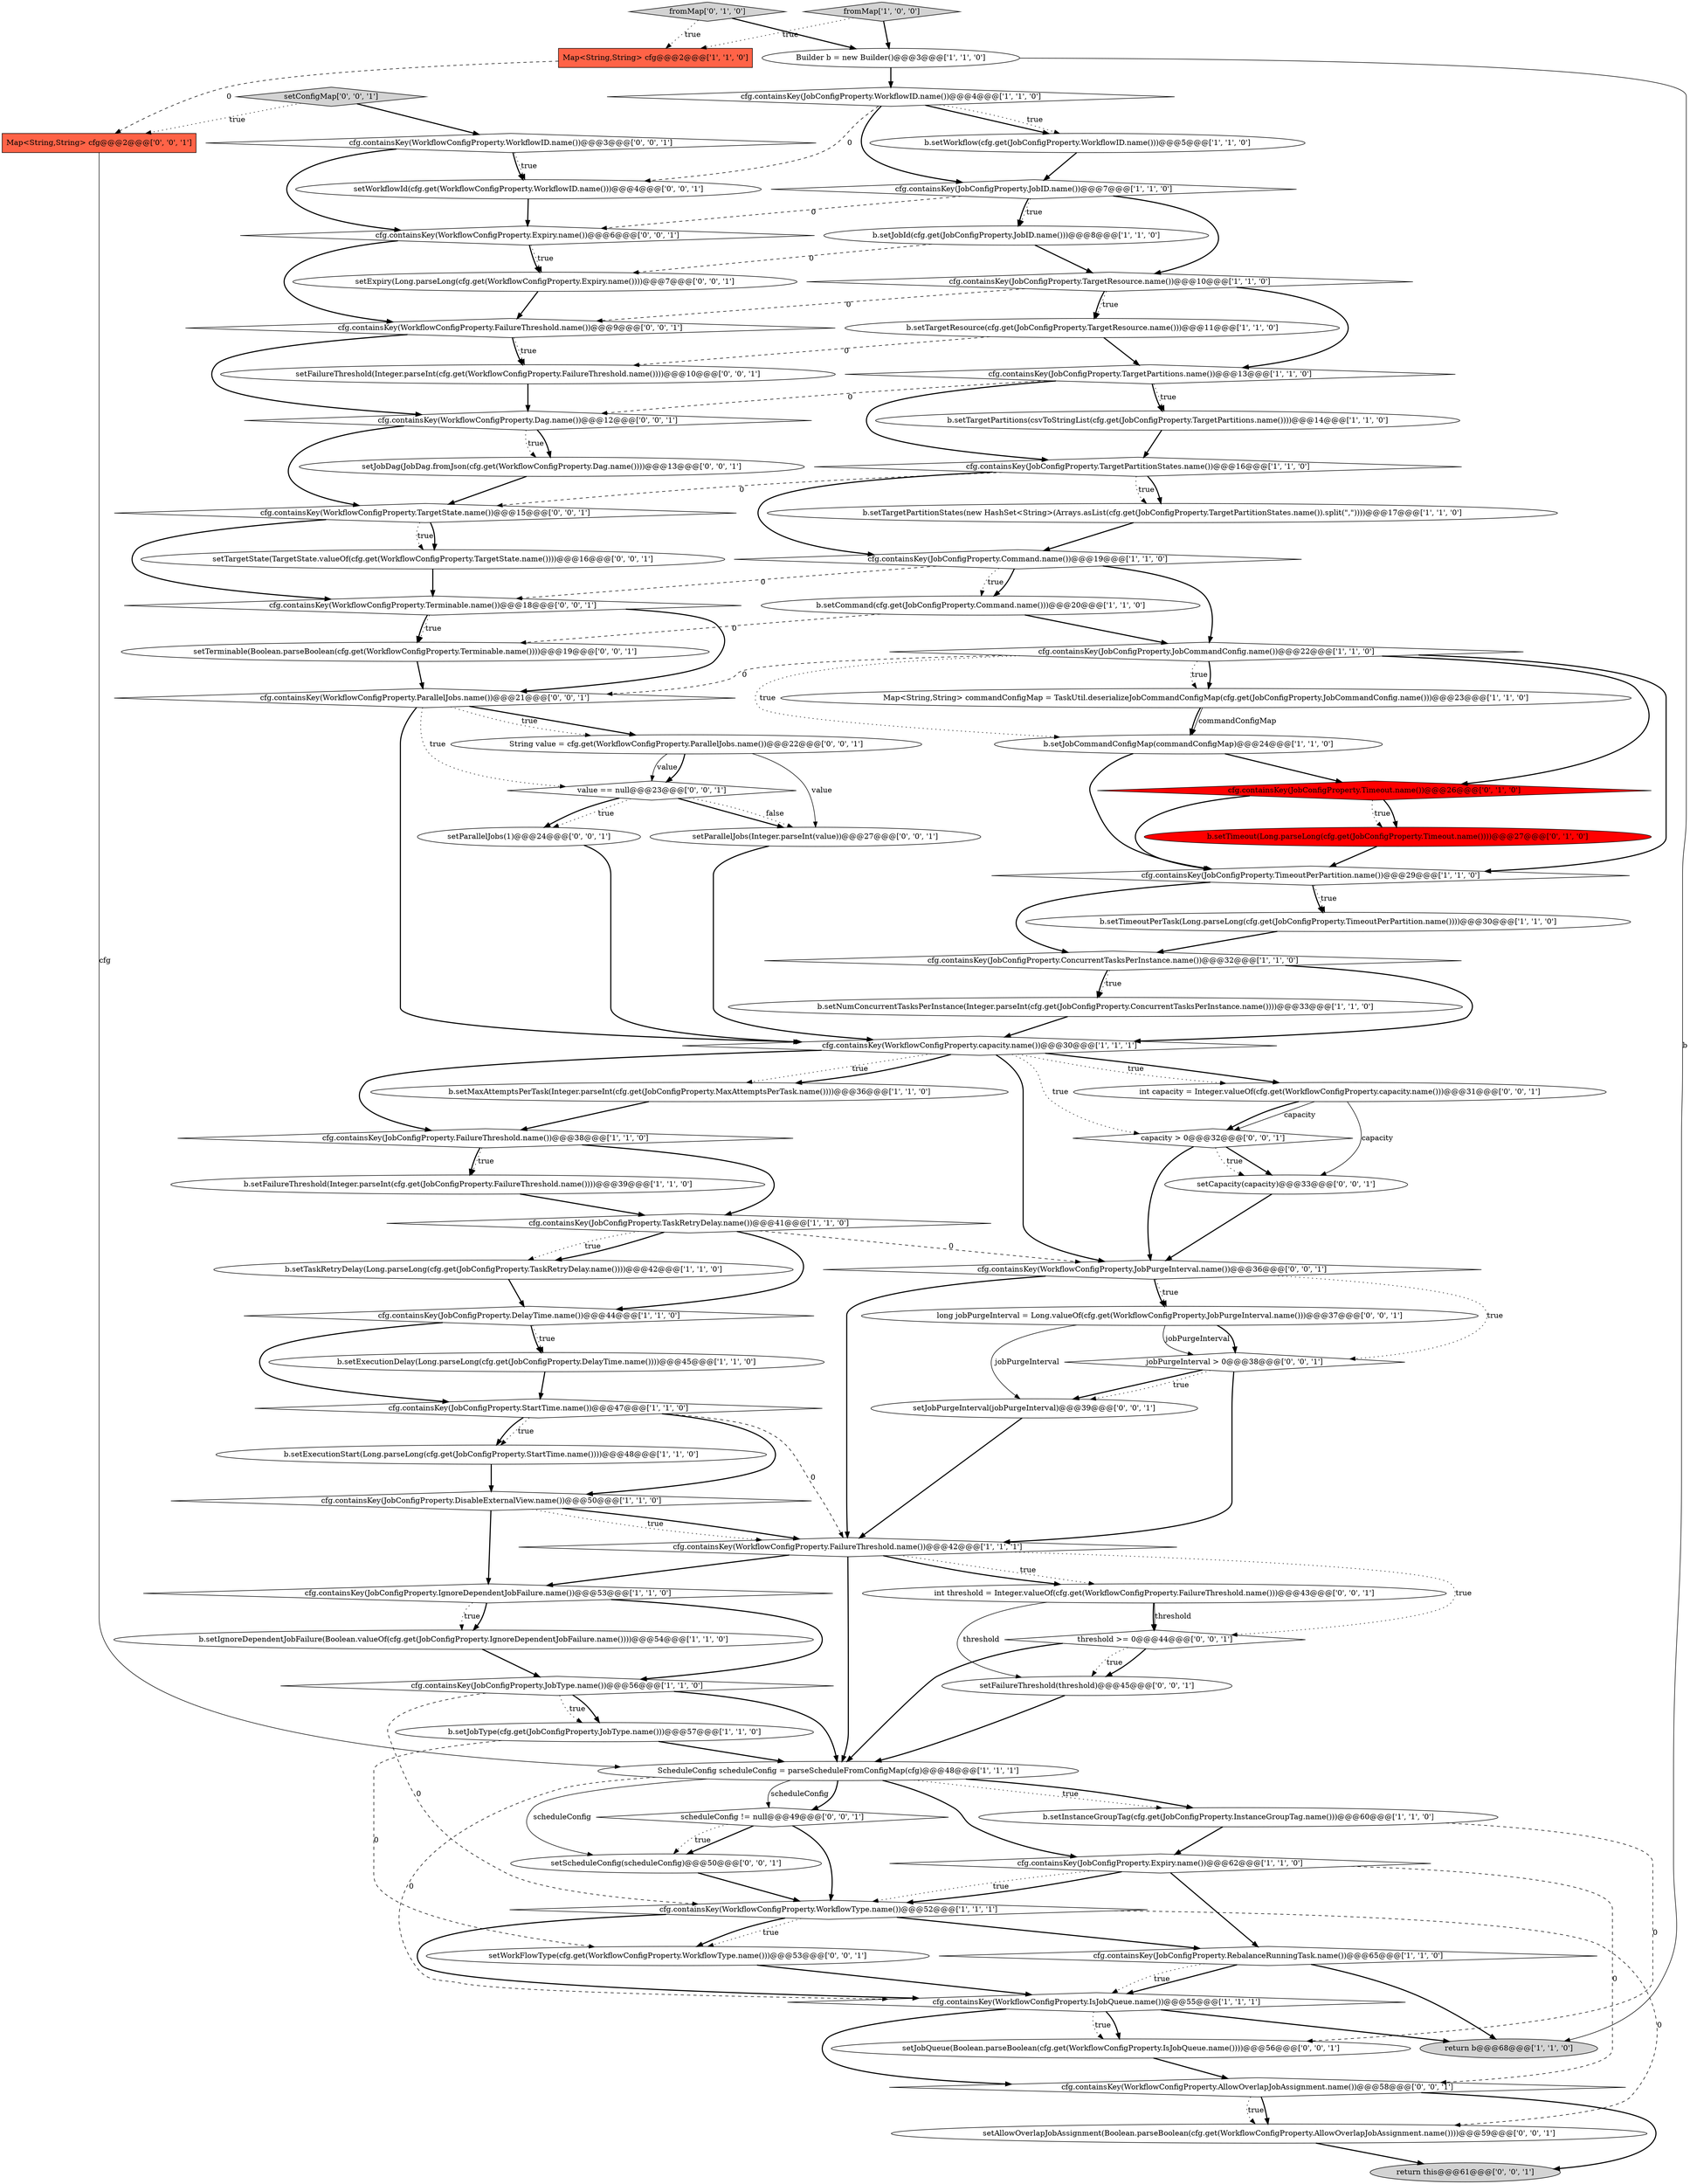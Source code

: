 digraph {
37 [style = filled, label = "cfg.containsKey(WorkflowConfigProperty.FailureThreshold.name())@@@42@@@['1', '1', '1']", fillcolor = white, shape = diamond image = "AAA0AAABBB1BBB"];
81 [style = filled, label = "return this@@@61@@@['0', '0', '1']", fillcolor = lightgray, shape = ellipse image = "AAA0AAABBB3BBB"];
59 [style = filled, label = "cfg.containsKey(WorkflowConfigProperty.Dag.name())@@@12@@@['0', '0', '1']", fillcolor = white, shape = diamond image = "AAA0AAABBB3BBB"];
6 [style = filled, label = "cfg.containsKey(JobConfigProperty.TaskRetryDelay.name())@@@41@@@['1', '1', '0']", fillcolor = white, shape = diamond image = "AAA0AAABBB1BBB"];
46 [style = filled, label = "b.setTimeout(Long.parseLong(cfg.get(JobConfigProperty.Timeout.name())))@@@27@@@['0', '1', '0']", fillcolor = red, shape = ellipse image = "AAA1AAABBB2BBB"];
68 [style = filled, label = "setTargetState(TargetState.valueOf(cfg.get(WorkflowConfigProperty.TargetState.name())))@@@16@@@['0', '0', '1']", fillcolor = white, shape = ellipse image = "AAA0AAABBB3BBB"];
70 [style = filled, label = "setJobDag(JobDag.fromJson(cfg.get(WorkflowConfigProperty.Dag.name())))@@@13@@@['0', '0', '1']", fillcolor = white, shape = ellipse image = "AAA0AAABBB3BBB"];
28 [style = filled, label = "cfg.containsKey(JobConfigProperty.DelayTime.name())@@@44@@@['1', '1', '0']", fillcolor = white, shape = diamond image = "AAA0AAABBB1BBB"];
14 [style = filled, label = "b.setExecutionDelay(Long.parseLong(cfg.get(JobConfigProperty.DelayTime.name())))@@@45@@@['1', '1', '0']", fillcolor = white, shape = ellipse image = "AAA0AAABBB1BBB"];
57 [style = filled, label = "long jobPurgeInterval = Long.valueOf(cfg.get(WorkflowConfigProperty.JobPurgeInterval.name()))@@@37@@@['0', '0', '1']", fillcolor = white, shape = ellipse image = "AAA0AAABBB3BBB"];
58 [style = filled, label = "setExpiry(Long.parseLong(cfg.get(WorkflowConfigProperty.Expiry.name())))@@@7@@@['0', '0', '1']", fillcolor = white, shape = ellipse image = "AAA0AAABBB3BBB"];
9 [style = filled, label = "Map<String,String> commandConfigMap = TaskUtil.deserializeJobCommandConfigMap(cfg.get(JobConfigProperty.JobCommandConfig.name()))@@@23@@@['1', '1', '0']", fillcolor = white, shape = ellipse image = "AAA0AAABBB1BBB"];
12 [style = filled, label = "b.setTargetPartitionStates(new HashSet<String>(Arrays.asList(cfg.get(JobConfigProperty.TargetPartitionStates.name()).split(\",\"))))@@@17@@@['1', '1', '0']", fillcolor = white, shape = ellipse image = "AAA0AAABBB1BBB"];
16 [style = filled, label = "cfg.containsKey(JobConfigProperty.WorkflowID.name())@@@4@@@['1', '1', '0']", fillcolor = white, shape = diamond image = "AAA0AAABBB1BBB"];
41 [style = filled, label = "b.setWorkflow(cfg.get(JobConfigProperty.WorkflowID.name()))@@@5@@@['1', '1', '0']", fillcolor = white, shape = ellipse image = "AAA0AAABBB1BBB"];
32 [style = filled, label = "cfg.containsKey(JobConfigProperty.RebalanceRunningTask.name())@@@65@@@['1', '1', '0']", fillcolor = white, shape = diamond image = "AAA0AAABBB1BBB"];
35 [style = filled, label = "cfg.containsKey(JobConfigProperty.JobType.name())@@@56@@@['1', '1', '0']", fillcolor = white, shape = diamond image = "AAA0AAABBB1BBB"];
64 [style = filled, label = "Map<String,String> cfg@@@2@@@['0', '0', '1']", fillcolor = tomato, shape = box image = "AAA0AAABBB3BBB"];
38 [style = filled, label = "ScheduleConfig scheduleConfig = parseScheduleFromConfigMap(cfg)@@@48@@@['1', '1', '1']", fillcolor = white, shape = ellipse image = "AAA0AAABBB1BBB"];
74 [style = filled, label = "threshold >= 0@@@44@@@['0', '0', '1']", fillcolor = white, shape = diamond image = "AAA0AAABBB3BBB"];
7 [style = filled, label = "cfg.containsKey(JobConfigProperty.Command.name())@@@19@@@['1', '1', '0']", fillcolor = white, shape = diamond image = "AAA0AAABBB1BBB"];
50 [style = filled, label = "cfg.containsKey(WorkflowConfigProperty.Terminable.name())@@@18@@@['0', '0', '1']", fillcolor = white, shape = diamond image = "AAA0AAABBB3BBB"];
2 [style = filled, label = "b.setJobId(cfg.get(JobConfigProperty.JobID.name()))@@@8@@@['1', '1', '0']", fillcolor = white, shape = ellipse image = "AAA0AAABBB1BBB"];
17 [style = filled, label = "b.setTimeoutPerTask(Long.parseLong(cfg.get(JobConfigProperty.TimeoutPerPartition.name())))@@@30@@@['1', '1', '0']", fillcolor = white, shape = ellipse image = "AAA0AAABBB1BBB"];
29 [style = filled, label = "b.setNumConcurrentTasksPerInstance(Integer.parseInt(cfg.get(JobConfigProperty.ConcurrentTasksPerInstance.name())))@@@33@@@['1', '1', '0']", fillcolor = white, shape = ellipse image = "AAA0AAABBB1BBB"];
43 [style = filled, label = "Map<String,String> cfg@@@2@@@['1', '1', '0']", fillcolor = tomato, shape = box image = "AAA0AAABBB1BBB"];
5 [style = filled, label = "b.setTargetPartitions(csvToStringList(cfg.get(JobConfigProperty.TargetPartitions.name())))@@@14@@@['1', '1', '0']", fillcolor = white, shape = ellipse image = "AAA0AAABBB1BBB"];
15 [style = filled, label = "b.setJobCommandConfigMap(commandConfigMap)@@@24@@@['1', '1', '0']", fillcolor = white, shape = ellipse image = "AAA0AAABBB1BBB"];
76 [style = filled, label = "setFailureThreshold(threshold)@@@45@@@['0', '0', '1']", fillcolor = white, shape = ellipse image = "AAA0AAABBB3BBB"];
36 [style = filled, label = "cfg.containsKey(JobConfigProperty.StartTime.name())@@@47@@@['1', '1', '0']", fillcolor = white, shape = diamond image = "AAA0AAABBB1BBB"];
61 [style = filled, label = "setConfigMap['0', '0', '1']", fillcolor = lightgray, shape = diamond image = "AAA0AAABBB3BBB"];
79 [style = filled, label = "setTerminable(Boolean.parseBoolean(cfg.get(WorkflowConfigProperty.Terminable.name())))@@@19@@@['0', '0', '1']", fillcolor = white, shape = ellipse image = "AAA0AAABBB3BBB"];
24 [style = filled, label = "cfg.containsKey(JobConfigProperty.FailureThreshold.name())@@@38@@@['1', '1', '0']", fillcolor = white, shape = diamond image = "AAA0AAABBB1BBB"];
52 [style = filled, label = "int capacity = Integer.valueOf(cfg.get(WorkflowConfigProperty.capacity.name()))@@@31@@@['0', '0', '1']", fillcolor = white, shape = ellipse image = "AAA0AAABBB3BBB"];
18 [style = filled, label = "cfg.containsKey(JobConfigProperty.JobID.name())@@@7@@@['1', '1', '0']", fillcolor = white, shape = diamond image = "AAA0AAABBB1BBB"];
39 [style = filled, label = "cfg.containsKey(WorkflowConfigProperty.IsJobQueue.name())@@@55@@@['1', '1', '1']", fillcolor = white, shape = diamond image = "AAA0AAABBB1BBB"];
23 [style = filled, label = "b.setExecutionStart(Long.parseLong(cfg.get(JobConfigProperty.StartTime.name())))@@@48@@@['1', '1', '0']", fillcolor = white, shape = ellipse image = "AAA0AAABBB1BBB"];
42 [style = filled, label = "cfg.containsKey(JobConfigProperty.ConcurrentTasksPerInstance.name())@@@32@@@['1', '1', '0']", fillcolor = white, shape = diamond image = "AAA0AAABBB1BBB"];
44 [style = filled, label = "cfg.containsKey(JobConfigProperty.Expiry.name())@@@62@@@['1', '1', '0']", fillcolor = white, shape = diamond image = "AAA0AAABBB1BBB"];
45 [style = filled, label = "fromMap['0', '1', '0']", fillcolor = lightgray, shape = diamond image = "AAA0AAABBB2BBB"];
40 [style = filled, label = "return b@@@68@@@['1', '1', '0']", fillcolor = lightgray, shape = ellipse image = "AAA0AAABBB1BBB"];
73 [style = filled, label = "value == null@@@23@@@['0', '0', '1']", fillcolor = white, shape = diamond image = "AAA0AAABBB3BBB"];
80 [style = filled, label = "cfg.containsKey(WorkflowConfigProperty.ParallelJobs.name())@@@21@@@['0', '0', '1']", fillcolor = white, shape = diamond image = "AAA0AAABBB3BBB"];
69 [style = filled, label = "scheduleConfig != null@@@49@@@['0', '0', '1']", fillcolor = white, shape = diamond image = "AAA0AAABBB3BBB"];
33 [style = filled, label = "b.setCommand(cfg.get(JobConfigProperty.Command.name()))@@@20@@@['1', '1', '0']", fillcolor = white, shape = ellipse image = "AAA0AAABBB1BBB"];
83 [style = filled, label = "cfg.containsKey(WorkflowConfigProperty.WorkflowID.name())@@@3@@@['0', '0', '1']", fillcolor = white, shape = diamond image = "AAA0AAABBB3BBB"];
0 [style = filled, label = "cfg.containsKey(WorkflowConfigProperty.capacity.name())@@@30@@@['1', '1', '1']", fillcolor = white, shape = diamond image = "AAA0AAABBB1BBB"];
72 [style = filled, label = "setJobPurgeInterval(jobPurgeInterval)@@@39@@@['0', '0', '1']", fillcolor = white, shape = ellipse image = "AAA0AAABBB3BBB"];
66 [style = filled, label = "cfg.containsKey(WorkflowConfigProperty.TargetState.name())@@@15@@@['0', '0', '1']", fillcolor = white, shape = diamond image = "AAA0AAABBB3BBB"];
3 [style = filled, label = "b.setTargetResource(cfg.get(JobConfigProperty.TargetResource.name()))@@@11@@@['1', '1', '0']", fillcolor = white, shape = ellipse image = "AAA0AAABBB1BBB"];
27 [style = filled, label = "cfg.containsKey(WorkflowConfigProperty.WorkflowType.name())@@@52@@@['1', '1', '1']", fillcolor = white, shape = diamond image = "AAA0AAABBB1BBB"];
65 [style = filled, label = "setCapacity(capacity)@@@33@@@['0', '0', '1']", fillcolor = white, shape = ellipse image = "AAA0AAABBB3BBB"];
20 [style = filled, label = "Builder b = new Builder()@@@3@@@['1', '1', '0']", fillcolor = white, shape = ellipse image = "AAA0AAABBB1BBB"];
48 [style = filled, label = "setParallelJobs(1)@@@24@@@['0', '0', '1']", fillcolor = white, shape = ellipse image = "AAA0AAABBB3BBB"];
49 [style = filled, label = "cfg.containsKey(WorkflowConfigProperty.AllowOverlapJobAssignment.name())@@@58@@@['0', '0', '1']", fillcolor = white, shape = diamond image = "AAA0AAABBB3BBB"];
60 [style = filled, label = "setJobQueue(Boolean.parseBoolean(cfg.get(WorkflowConfigProperty.IsJobQueue.name())))@@@56@@@['0', '0', '1']", fillcolor = white, shape = ellipse image = "AAA0AAABBB3BBB"];
75 [style = filled, label = "jobPurgeInterval > 0@@@38@@@['0', '0', '1']", fillcolor = white, shape = diamond image = "AAA0AAABBB3BBB"];
82 [style = filled, label = "setScheduleConfig(scheduleConfig)@@@50@@@['0', '0', '1']", fillcolor = white, shape = ellipse image = "AAA0AAABBB3BBB"];
31 [style = filled, label = "cfg.containsKey(JobConfigProperty.DisableExternalView.name())@@@50@@@['1', '1', '0']", fillcolor = white, shape = diamond image = "AAA0AAABBB1BBB"];
4 [style = filled, label = "cfg.containsKey(JobConfigProperty.TargetResource.name())@@@10@@@['1', '1', '0']", fillcolor = white, shape = diamond image = "AAA0AAABBB1BBB"];
30 [style = filled, label = "b.setTaskRetryDelay(Long.parseLong(cfg.get(JobConfigProperty.TaskRetryDelay.name())))@@@42@@@['1', '1', '0']", fillcolor = white, shape = ellipse image = "AAA0AAABBB1BBB"];
34 [style = filled, label = "b.setFailureThreshold(Integer.parseInt(cfg.get(JobConfigProperty.FailureThreshold.name())))@@@39@@@['1', '1', '0']", fillcolor = white, shape = ellipse image = "AAA0AAABBB1BBB"];
21 [style = filled, label = "cfg.containsKey(JobConfigProperty.JobCommandConfig.name())@@@22@@@['1', '1', '0']", fillcolor = white, shape = diamond image = "AAA0AAABBB1BBB"];
47 [style = filled, label = "cfg.containsKey(JobConfigProperty.Timeout.name())@@@26@@@['0', '1', '0']", fillcolor = red, shape = diamond image = "AAA1AAABBB2BBB"];
51 [style = filled, label = "int threshold = Integer.valueOf(cfg.get(WorkflowConfigProperty.FailureThreshold.name()))@@@43@@@['0', '0', '1']", fillcolor = white, shape = ellipse image = "AAA0AAABBB3BBB"];
53 [style = filled, label = "cfg.containsKey(WorkflowConfigProperty.Expiry.name())@@@6@@@['0', '0', '1']", fillcolor = white, shape = diamond image = "AAA0AAABBB3BBB"];
63 [style = filled, label = "setFailureThreshold(Integer.parseInt(cfg.get(WorkflowConfigProperty.FailureThreshold.name())))@@@10@@@['0', '0', '1']", fillcolor = white, shape = ellipse image = "AAA0AAABBB3BBB"];
71 [style = filled, label = "cfg.containsKey(WorkflowConfigProperty.FailureThreshold.name())@@@9@@@['0', '0', '1']", fillcolor = white, shape = diamond image = "AAA0AAABBB3BBB"];
1 [style = filled, label = "b.setIgnoreDependentJobFailure(Boolean.valueOf(cfg.get(JobConfigProperty.IgnoreDependentJobFailure.name())))@@@54@@@['1', '1', '0']", fillcolor = white, shape = ellipse image = "AAA0AAABBB1BBB"];
10 [style = filled, label = "cfg.containsKey(JobConfigProperty.TimeoutPerPartition.name())@@@29@@@['1', '1', '0']", fillcolor = white, shape = diamond image = "AAA0AAABBB1BBB"];
13 [style = filled, label = "b.setInstanceGroupTag(cfg.get(JobConfigProperty.InstanceGroupTag.name()))@@@60@@@['1', '1', '0']", fillcolor = white, shape = ellipse image = "AAA0AAABBB1BBB"];
55 [style = filled, label = "setWorkflowId(cfg.get(WorkflowConfigProperty.WorkflowID.name()))@@@4@@@['0', '0', '1']", fillcolor = white, shape = ellipse image = "AAA0AAABBB3BBB"];
77 [style = filled, label = "setWorkFlowType(cfg.get(WorkflowConfigProperty.WorkflowType.name()))@@@53@@@['0', '0', '1']", fillcolor = white, shape = ellipse image = "AAA0AAABBB3BBB"];
26 [style = filled, label = "b.setJobType(cfg.get(JobConfigProperty.JobType.name()))@@@57@@@['1', '1', '0']", fillcolor = white, shape = ellipse image = "AAA0AAABBB1BBB"];
78 [style = filled, label = "cfg.containsKey(WorkflowConfigProperty.JobPurgeInterval.name())@@@36@@@['0', '0', '1']", fillcolor = white, shape = diamond image = "AAA0AAABBB3BBB"];
54 [style = filled, label = "capacity > 0@@@32@@@['0', '0', '1']", fillcolor = white, shape = diamond image = "AAA0AAABBB3BBB"];
8 [style = filled, label = "fromMap['1', '0', '0']", fillcolor = lightgray, shape = diamond image = "AAA0AAABBB1BBB"];
11 [style = filled, label = "cfg.containsKey(JobConfigProperty.IgnoreDependentJobFailure.name())@@@53@@@['1', '1', '0']", fillcolor = white, shape = diamond image = "AAA0AAABBB1BBB"];
22 [style = filled, label = "cfg.containsKey(JobConfigProperty.TargetPartitions.name())@@@13@@@['1', '1', '0']", fillcolor = white, shape = diamond image = "AAA0AAABBB1BBB"];
19 [style = filled, label = "b.setMaxAttemptsPerTask(Integer.parseInt(cfg.get(JobConfigProperty.MaxAttemptsPerTask.name())))@@@36@@@['1', '1', '0']", fillcolor = white, shape = ellipse image = "AAA0AAABBB1BBB"];
25 [style = filled, label = "cfg.containsKey(JobConfigProperty.TargetPartitionStates.name())@@@16@@@['1', '1', '0']", fillcolor = white, shape = diamond image = "AAA0AAABBB1BBB"];
62 [style = filled, label = "setAllowOverlapJobAssignment(Boolean.parseBoolean(cfg.get(WorkflowConfigProperty.AllowOverlapJobAssignment.name())))@@@59@@@['0', '0', '1']", fillcolor = white, shape = ellipse image = "AAA0AAABBB3BBB"];
67 [style = filled, label = "setParallelJobs(Integer.parseInt(value))@@@27@@@['0', '0', '1']", fillcolor = white, shape = ellipse image = "AAA0AAABBB3BBB"];
56 [style = filled, label = "String value = cfg.get(WorkflowConfigProperty.ParallelJobs.name())@@@22@@@['0', '0', '1']", fillcolor = white, shape = ellipse image = "AAA0AAABBB3BBB"];
21->10 [style = bold, label=""];
31->37 [style = bold, label=""];
80->0 [style = bold, label=""];
15->10 [style = bold, label=""];
27->32 [style = bold, label=""];
70->66 [style = bold, label=""];
66->68 [style = dotted, label="true"];
49->62 [style = dotted, label="true"];
51->74 [style = bold, label=""];
37->11 [style = bold, label=""];
38->44 [style = bold, label=""];
21->15 [style = dotted, label="true"];
0->19 [style = dotted, label="true"];
0->54 [style = dotted, label="true"];
68->50 [style = bold, label=""];
11->1 [style = dotted, label="true"];
7->33 [style = dotted, label="true"];
29->0 [style = bold, label=""];
28->14 [style = dotted, label="true"];
50->80 [style = bold, label=""];
33->79 [style = dashed, label="0"];
53->58 [style = bold, label=""];
24->34 [style = bold, label=""];
35->26 [style = dotted, label="true"];
53->58 [style = dotted, label="true"];
10->17 [style = bold, label=""];
47->10 [style = bold, label=""];
59->70 [style = dotted, label="true"];
42->29 [style = bold, label=""];
12->7 [style = bold, label=""];
59->66 [style = bold, label=""];
28->14 [style = bold, label=""];
54->65 [style = bold, label=""];
69->82 [style = bold, label=""];
19->24 [style = bold, label=""];
16->41 [style = bold, label=""];
71->63 [style = bold, label=""];
0->52 [style = bold, label=""];
39->60 [style = bold, label=""];
51->76 [style = solid, label="threshold"];
78->57 [style = dotted, label="true"];
73->48 [style = dotted, label="true"];
30->28 [style = bold, label=""];
8->20 [style = bold, label=""];
20->16 [style = bold, label=""];
56->73 [style = solid, label="value"];
6->78 [style = dashed, label="0"];
57->72 [style = solid, label="jobPurgeInterval"];
38->82 [style = solid, label="scheduleConfig"];
27->77 [style = dotted, label="true"];
47->46 [style = dotted, label="true"];
37->38 [style = bold, label=""];
0->24 [style = bold, label=""];
66->50 [style = bold, label=""];
82->27 [style = bold, label=""];
77->39 [style = bold, label=""];
39->49 [style = bold, label=""];
71->63 [style = dotted, label="true"];
0->52 [style = dotted, label="true"];
25->66 [style = dashed, label="0"];
35->38 [style = bold, label=""];
61->64 [style = dotted, label="true"];
54->78 [style = bold, label=""];
27->77 [style = bold, label=""];
16->41 [style = dotted, label="true"];
57->75 [style = solid, label="jobPurgeInterval"];
45->43 [style = dotted, label="true"];
35->27 [style = dashed, label="0"];
4->3 [style = bold, label=""];
22->25 [style = bold, label=""];
28->36 [style = bold, label=""];
73->67 [style = bold, label=""];
0->19 [style = bold, label=""];
0->78 [style = bold, label=""];
18->53 [style = dashed, label="0"];
56->67 [style = solid, label="value"];
36->31 [style = bold, label=""];
38->13 [style = dotted, label="true"];
4->71 [style = dashed, label="0"];
61->83 [style = bold, label=""];
76->38 [style = bold, label=""];
25->12 [style = dotted, label="true"];
1->35 [style = bold, label=""];
52->54 [style = solid, label="capacity"];
49->62 [style = bold, label=""];
51->74 [style = solid, label="threshold"];
17->42 [style = bold, label=""];
25->7 [style = bold, label=""];
2->4 [style = bold, label=""];
73->67 [style = dotted, label="false"];
22->5 [style = bold, label=""];
31->11 [style = bold, label=""];
5->25 [style = bold, label=""];
65->78 [style = bold, label=""];
7->33 [style = bold, label=""];
21->9 [style = bold, label=""];
8->43 [style = dotted, label="true"];
21->9 [style = dotted, label="true"];
18->4 [style = bold, label=""];
73->48 [style = bold, label=""];
44->32 [style = bold, label=""];
24->34 [style = dotted, label="true"];
38->69 [style = bold, label=""];
80->56 [style = bold, label=""];
74->38 [style = bold, label=""];
78->75 [style = dotted, label="true"];
20->40 [style = solid, label="b"];
15->47 [style = bold, label=""];
4->22 [style = bold, label=""];
74->76 [style = dotted, label="true"];
52->54 [style = bold, label=""];
83->55 [style = bold, label=""];
72->37 [style = bold, label=""];
14->36 [style = bold, label=""];
50->79 [style = dotted, label="true"];
23->31 [style = bold, label=""];
21->47 [style = bold, label=""];
16->18 [style = bold, label=""];
37->74 [style = dotted, label="true"];
63->59 [style = bold, label=""];
2->58 [style = dashed, label="0"];
26->77 [style = dashed, label="0"];
43->64 [style = dashed, label="0"];
13->60 [style = dashed, label="0"];
38->69 [style = solid, label="scheduleConfig"];
79->80 [style = bold, label=""];
46->10 [style = bold, label=""];
27->62 [style = dashed, label="0"];
37->51 [style = dotted, label="true"];
45->20 [style = bold, label=""];
54->65 [style = dotted, label="true"];
22->59 [style = dashed, label="0"];
42->0 [style = bold, label=""];
10->17 [style = dotted, label="true"];
22->5 [style = dotted, label="true"];
60->49 [style = bold, label=""];
80->73 [style = dotted, label="true"];
27->39 [style = bold, label=""];
4->3 [style = dotted, label="true"];
83->53 [style = bold, label=""];
75->37 [style = bold, label=""];
39->40 [style = bold, label=""];
71->59 [style = bold, label=""];
32->40 [style = bold, label=""];
69->27 [style = bold, label=""];
36->37 [style = dashed, label="0"];
59->70 [style = bold, label=""];
75->72 [style = bold, label=""];
32->39 [style = bold, label=""];
62->81 [style = bold, label=""];
52->65 [style = solid, label="capacity"];
36->23 [style = dotted, label="true"];
42->29 [style = dotted, label="true"];
41->18 [style = bold, label=""];
35->26 [style = bold, label=""];
75->72 [style = dotted, label="true"];
39->60 [style = dotted, label="true"];
58->71 [style = bold, label=""];
18->2 [style = dotted, label="true"];
38->39 [style = dashed, label="0"];
49->81 [style = bold, label=""];
6->30 [style = dotted, label="true"];
56->73 [style = bold, label=""];
31->37 [style = dotted, label="true"];
32->39 [style = dotted, label="true"];
11->1 [style = bold, label=""];
37->51 [style = bold, label=""];
13->44 [style = bold, label=""];
66->68 [style = bold, label=""];
78->37 [style = bold, label=""];
47->46 [style = bold, label=""];
69->82 [style = dotted, label="true"];
67->0 [style = bold, label=""];
18->2 [style = bold, label=""];
57->75 [style = bold, label=""];
3->22 [style = bold, label=""];
11->35 [style = bold, label=""];
9->15 [style = solid, label="commandConfigMap"];
48->0 [style = bold, label=""];
80->56 [style = dotted, label="true"];
3->63 [style = dashed, label="0"];
53->71 [style = bold, label=""];
26->38 [style = bold, label=""];
64->38 [style = solid, label="cfg"];
78->57 [style = bold, label=""];
36->23 [style = bold, label=""];
10->42 [style = bold, label=""];
25->12 [style = bold, label=""];
21->80 [style = dashed, label="0"];
9->15 [style = bold, label=""];
50->79 [style = bold, label=""];
83->55 [style = dotted, label="true"];
34->6 [style = bold, label=""];
55->53 [style = bold, label=""];
7->21 [style = bold, label=""];
44->49 [style = dashed, label="0"];
7->50 [style = dashed, label="0"];
33->21 [style = bold, label=""];
44->27 [style = bold, label=""];
24->6 [style = bold, label=""];
38->13 [style = bold, label=""];
16->55 [style = dashed, label="0"];
44->27 [style = dotted, label="true"];
6->28 [style = bold, label=""];
74->76 [style = bold, label=""];
6->30 [style = bold, label=""];
}
